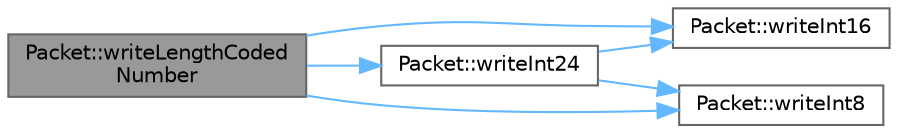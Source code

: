 digraph "Packet::writeLengthCodedNumber"
{
 // INTERACTIVE_SVG=YES
 // LATEX_PDF_SIZE
  bgcolor="transparent";
  edge [fontname=Helvetica,fontsize=10,labelfontname=Helvetica,labelfontsize=10];
  node [fontname=Helvetica,fontsize=10,shape=box,height=0.2,width=0.4];
  rankdir="LR";
  Node1 [id="Node000001",label="Packet::writeLengthCoded\lNumber",height=0.2,width=0.4,color="gray40", fillcolor="grey60", style="filled", fontcolor="black",tooltip=" "];
  Node1 -> Node2 [id="edge1_Node000001_Node000002",color="steelblue1",style="solid",tooltip=" "];
  Node2 [id="Node000002",label="Packet::writeInt16",height=0.2,width=0.4,color="grey40", fillcolor="white", style="filled",URL="$d9/dd4/a00776_a332695cc9d9005b18b88bb68c8901763.html#a332695cc9d9005b18b88bb68c8901763",tooltip=" "];
  Node1 -> Node3 [id="edge2_Node000001_Node000003",color="steelblue1",style="solid",tooltip=" "];
  Node3 [id="Node000003",label="Packet::writeInt24",height=0.2,width=0.4,color="grey40", fillcolor="white", style="filled",URL="$d9/dd4/a00776_a088ace67dcadd626c9f4551964dc3f0f.html#a088ace67dcadd626c9f4551964dc3f0f",tooltip=" "];
  Node3 -> Node2 [id="edge3_Node000003_Node000002",color="steelblue1",style="solid",tooltip=" "];
  Node3 -> Node4 [id="edge4_Node000003_Node000004",color="steelblue1",style="solid",tooltip=" "];
  Node4 [id="Node000004",label="Packet::writeInt8",height=0.2,width=0.4,color="grey40", fillcolor="white", style="filled",URL="$d9/dd4/a00776_a534c55b78c47e092e4fcb1eaba8860dd.html#a534c55b78c47e092e4fcb1eaba8860dd",tooltip=" "];
  Node1 -> Node4 [id="edge5_Node000001_Node000004",color="steelblue1",style="solid",tooltip=" "];
}
